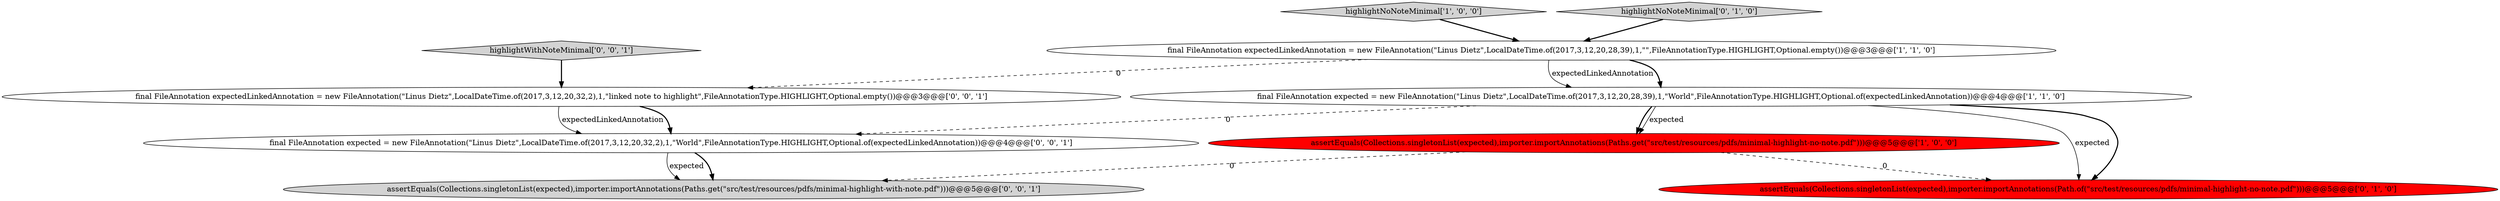 digraph {
4 [style = filled, label = "assertEquals(Collections.singletonList(expected),importer.importAnnotations(Path.of(\"src/test/resources/pdfs/minimal-highlight-no-note.pdf\")))@@@5@@@['0', '1', '0']", fillcolor = red, shape = ellipse image = "AAA1AAABBB2BBB"];
6 [style = filled, label = "highlightWithNoteMinimal['0', '0', '1']", fillcolor = lightgray, shape = diamond image = "AAA0AAABBB3BBB"];
8 [style = filled, label = "final FileAnnotation expected = new FileAnnotation(\"Linus Dietz\",LocalDateTime.of(2017,3,12,20,32,2),1,\"World\",FileAnnotationType.HIGHLIGHT,Optional.of(expectedLinkedAnnotation))@@@4@@@['0', '0', '1']", fillcolor = white, shape = ellipse image = "AAA0AAABBB3BBB"];
9 [style = filled, label = "assertEquals(Collections.singletonList(expected),importer.importAnnotations(Paths.get(\"src/test/resources/pdfs/minimal-highlight-with-note.pdf\")))@@@5@@@['0', '0', '1']", fillcolor = lightgray, shape = ellipse image = "AAA0AAABBB3BBB"];
1 [style = filled, label = "final FileAnnotation expected = new FileAnnotation(\"Linus Dietz\",LocalDateTime.of(2017,3,12,20,28,39),1,\"World\",FileAnnotationType.HIGHLIGHT,Optional.of(expectedLinkedAnnotation))@@@4@@@['1', '1', '0']", fillcolor = white, shape = ellipse image = "AAA0AAABBB1BBB"];
0 [style = filled, label = "highlightNoNoteMinimal['1', '0', '0']", fillcolor = lightgray, shape = diamond image = "AAA0AAABBB1BBB"];
2 [style = filled, label = "final FileAnnotation expectedLinkedAnnotation = new FileAnnotation(\"Linus Dietz\",LocalDateTime.of(2017,3,12,20,28,39),1,\"\",FileAnnotationType.HIGHLIGHT,Optional.empty())@@@3@@@['1', '1', '0']", fillcolor = white, shape = ellipse image = "AAA0AAABBB1BBB"];
5 [style = filled, label = "highlightNoNoteMinimal['0', '1', '0']", fillcolor = lightgray, shape = diamond image = "AAA0AAABBB2BBB"];
7 [style = filled, label = "final FileAnnotation expectedLinkedAnnotation = new FileAnnotation(\"Linus Dietz\",LocalDateTime.of(2017,3,12,20,32,2),1,\"linked note to highlight\",FileAnnotationType.HIGHLIGHT,Optional.empty())@@@3@@@['0', '0', '1']", fillcolor = white, shape = ellipse image = "AAA0AAABBB3BBB"];
3 [style = filled, label = "assertEquals(Collections.singletonList(expected),importer.importAnnotations(Paths.get(\"src/test/resources/pdfs/minimal-highlight-no-note.pdf\")))@@@5@@@['1', '0', '0']", fillcolor = red, shape = ellipse image = "AAA1AAABBB1BBB"];
1->3 [style = bold, label=""];
2->1 [style = solid, label="expectedLinkedAnnotation"];
8->9 [style = bold, label=""];
7->8 [style = solid, label="expectedLinkedAnnotation"];
1->8 [style = dashed, label="0"];
1->4 [style = bold, label=""];
5->2 [style = bold, label=""];
0->2 [style = bold, label=""];
6->7 [style = bold, label=""];
2->7 [style = dashed, label="0"];
7->8 [style = bold, label=""];
3->4 [style = dashed, label="0"];
3->9 [style = dashed, label="0"];
2->1 [style = bold, label=""];
1->4 [style = solid, label="expected"];
1->3 [style = solid, label="expected"];
8->9 [style = solid, label="expected"];
}
